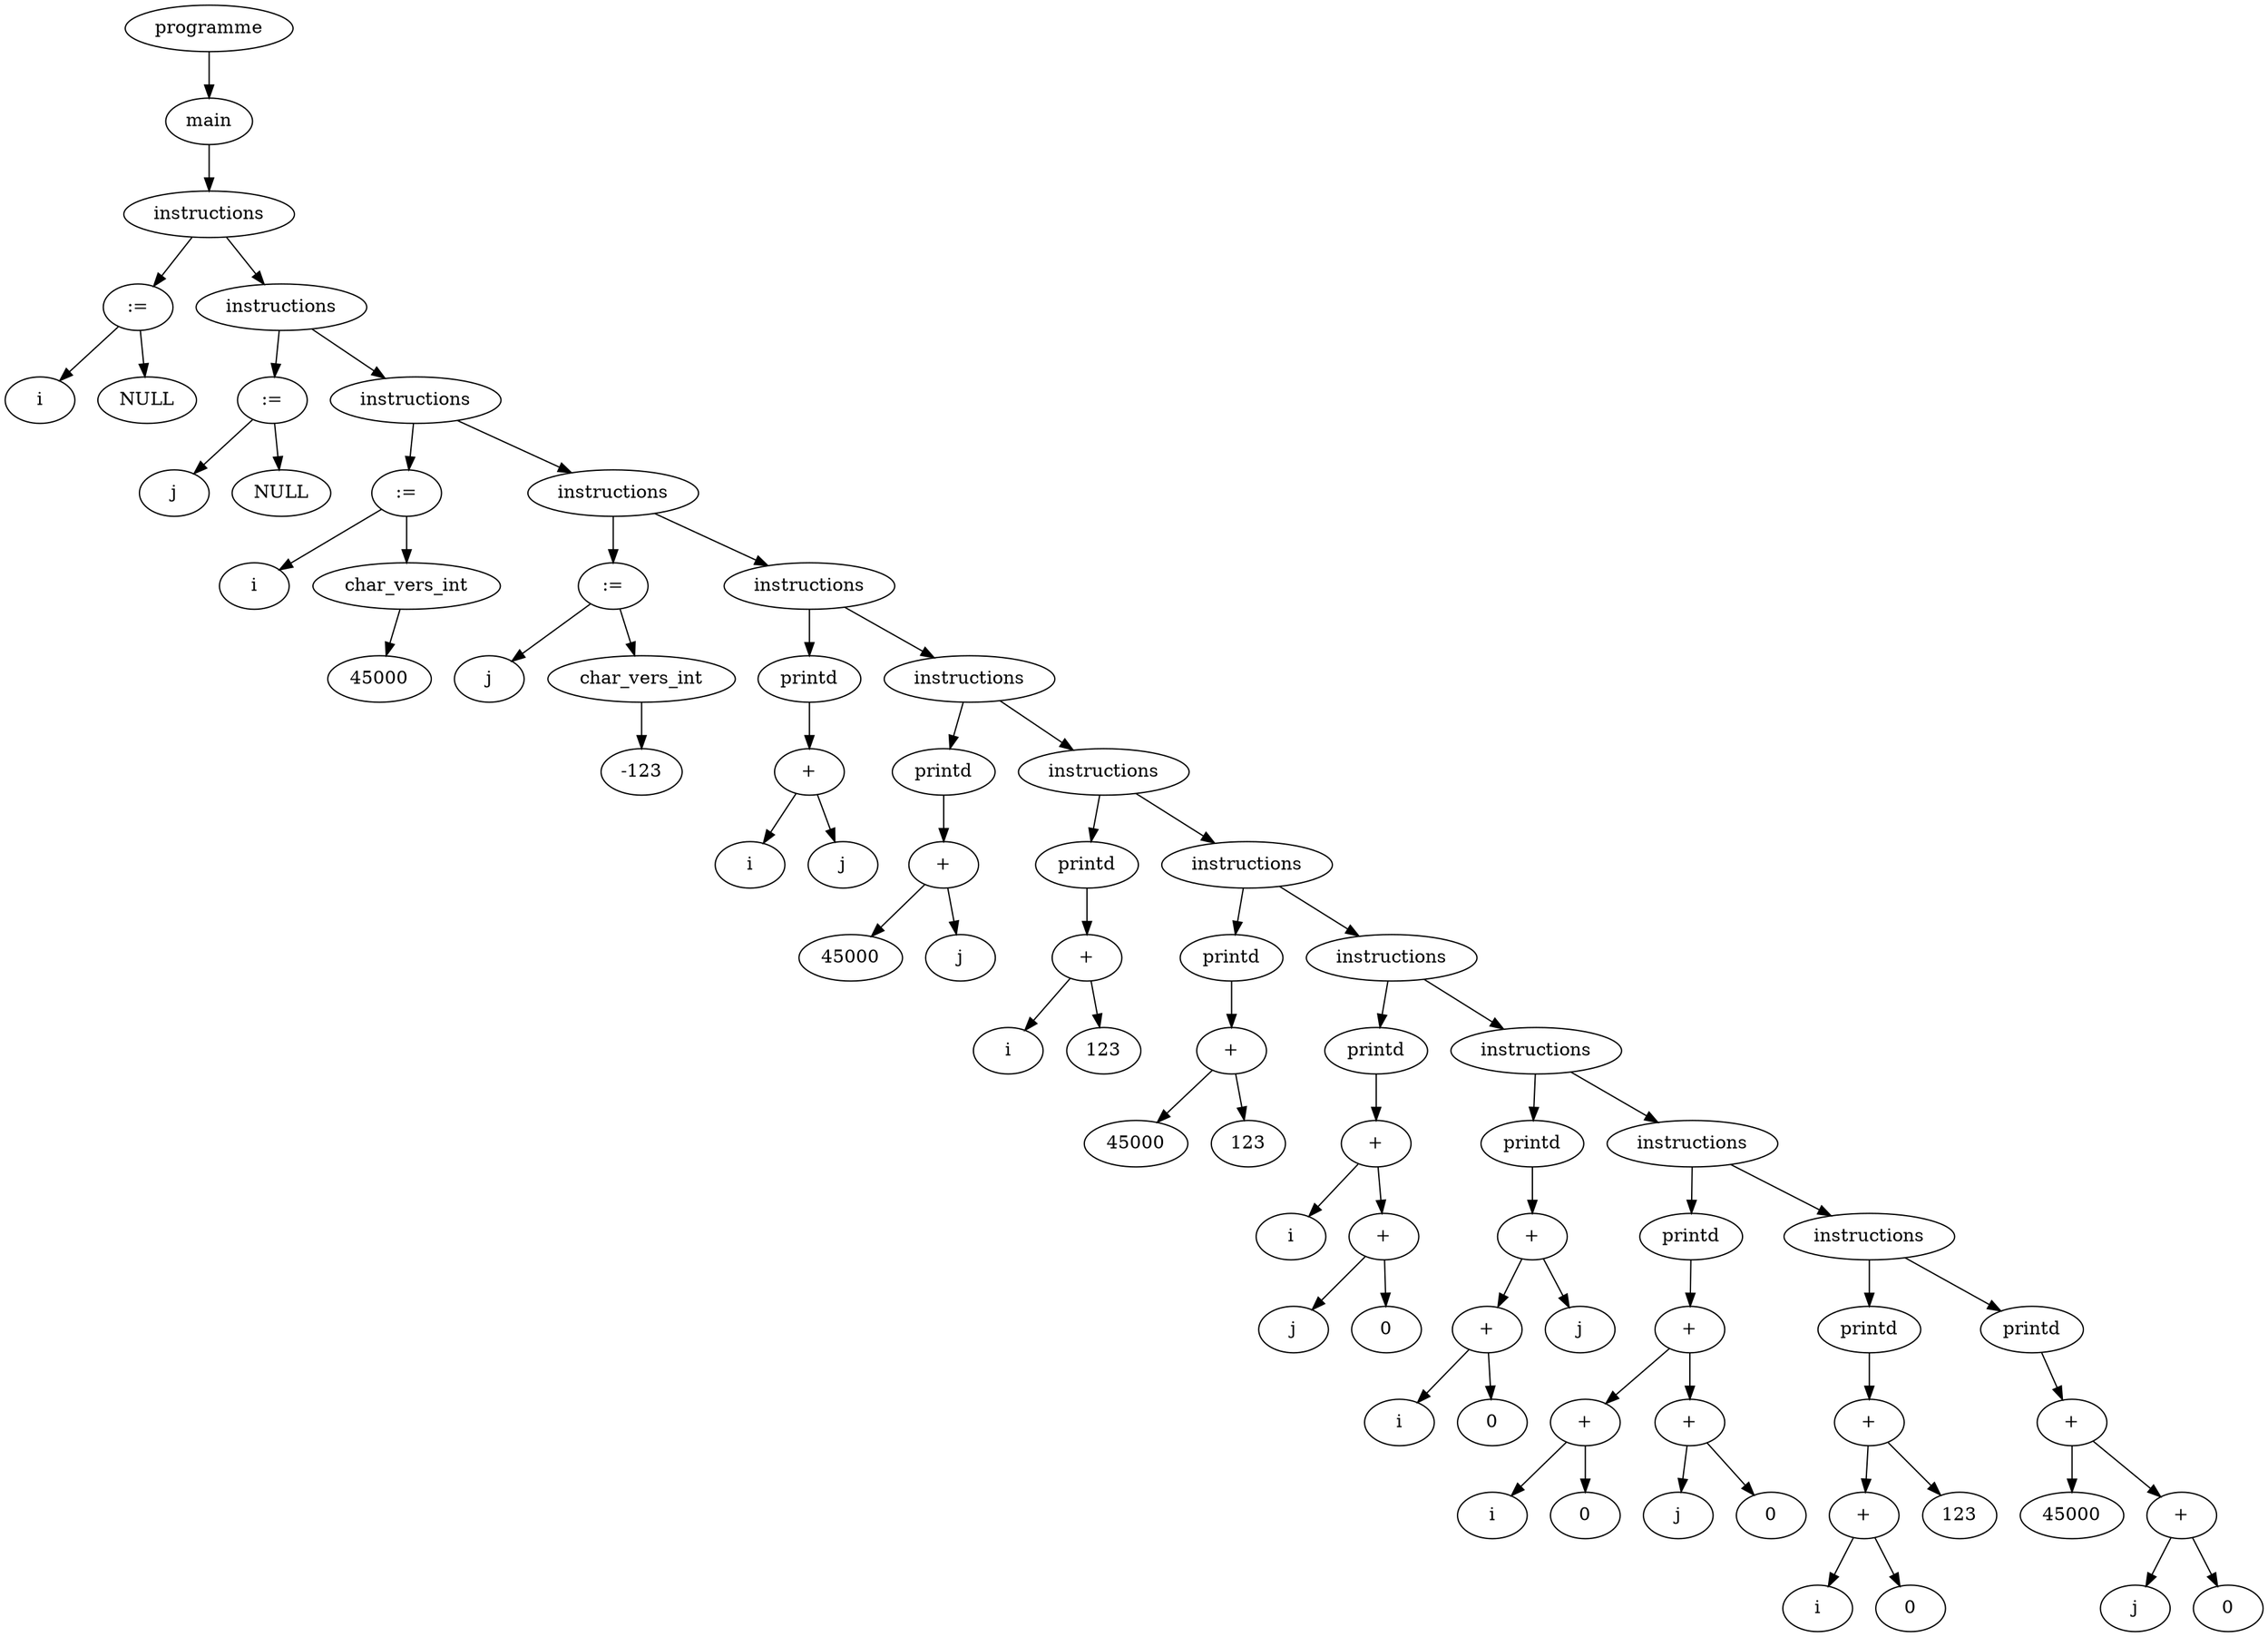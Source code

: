 digraph mon_programme {

node1 [label="programme" shape=ellipse ];
node2 [label="main" shape=ellipse ];
node3 [label="instructions" shape=ellipse ];
node4 [label=":=" shape=ellipse ];
node5 [label="i" shape=ellipse ];
node6 [label="NULL" shape=ellipse ];
node7 [label="instructions" shape=ellipse ];
node8 [label=":=" shape=ellipse ];
node9 [label="j" shape=ellipse ];
node10 [label="NULL" shape=ellipse ];
node11 [label="instructions" shape=ellipse ];
node12 [label=":=" shape=ellipse ];
node13 [label="i" shape=ellipse ];
node14 [label="char_vers_int" shape=ellipse ];
node15 [label="45000" shape=ellipse ];
node16 [label="instructions" shape=ellipse ];
node17 [label=":=" shape=ellipse ];
node18 [label="j" shape=ellipse ];
node19 [label="char_vers_int" shape=ellipse ];
node20 [label="-123" shape=ellipse ];
node21 [label="instructions" shape=ellipse ];
node22 [label="printd" shape=ellipse ];
node23 [label="+" shape=ellipse ];
node24 [label="i" shape=ellipse ];
node25 [label="j" shape=ellipse ];
node26 [label="instructions" shape=ellipse ];
node27 [label="printd" shape=ellipse ];
node28 [label="+" shape=ellipse ];
node29 [label="45000" shape=ellipse ];
node30 [label="j" shape=ellipse ];
node31 [label="instructions" shape=ellipse ];
node32 [label="printd" shape=ellipse ];
node33 [label="+" shape=ellipse ];
node34 [label="i" shape=ellipse ];
node35 [label="123" shape=ellipse ];
node36 [label="instructions" shape=ellipse ];
node37 [label="printd" shape=ellipse ];
node38 [label="+" shape=ellipse ];
node39 [label="45000" shape=ellipse ];
node40 [label="123" shape=ellipse ];
node41 [label="instructions" shape=ellipse ];
node42 [label="printd" shape=ellipse ];
node43 [label="+" shape=ellipse ];
node44 [label="i" shape=ellipse ];
node45 [label="+" shape=ellipse ];
node46 [label="j" shape=ellipse ];
node47 [label="0" shape=ellipse ];
node48 [label="instructions" shape=ellipse ];
node49 [label="printd" shape=ellipse ];
node50 [label="+" shape=ellipse ];
node51 [label="+" shape=ellipse ];
node52 [label="i" shape=ellipse ];
node53 [label="0" shape=ellipse ];
node54 [label="j" shape=ellipse ];
node55 [label="instructions" shape=ellipse ];
node56 [label="printd" shape=ellipse ];
node57 [label="+" shape=ellipse ];
node58 [label="+" shape=ellipse ];
node59 [label="i" shape=ellipse ];
node60 [label="0" shape=ellipse ];
node61 [label="+" shape=ellipse ];
node62 [label="j" shape=ellipse ];
node63 [label="0" shape=ellipse ];
node64 [label="instructions" shape=ellipse ];
node65 [label="printd" shape=ellipse ];
node66 [label="+" shape=ellipse ];
node67 [label="+" shape=ellipse ];
node68 [label="i" shape=ellipse ];
node69 [label="0" shape=ellipse ];
node70 [label="123" shape=ellipse ];
node71 [label="printd" shape=ellipse ];
node72 [label="+" shape=ellipse ];
node73 [label="45000" shape=ellipse ];
node74 [label="+" shape=ellipse ];
node75 [label="j" shape=ellipse ];
node76 [label="0" shape=ellipse ];
node4->node5;
node4->node6;
node8->node9;
node8->node10;
node14->node15;
node12->node13;
node12->node14;
node19->node20;
node17->node18;
node17->node19;
node23->node24;
node23->node25;
node22->node23;
node28->node29;
node28->node30;
node27->node28;
node33->node34;
node33->node35;
node32->node33;
node38->node39;
node38->node40;
node37->node38;
node45->node46;
node45->node47;
node43->node44;
node43->node45;
node42->node43;
node51->node52;
node51->node53;
node50->node51;
node50->node54;
node49->node50;
node58->node59;
node58->node60;
node61->node62;
node61->node63;
node57->node58;
node57->node61;
node56->node57;
node67->node68;
node67->node69;
node66->node67;
node66->node70;
node65->node66;
node74->node75;
node74->node76;
node72->node73;
node72->node74;
node71->node72;
node64->node65;
node64->node71;
node55->node56;
node55->node64;
node48->node49;
node48->node55;
node41->node42;
node41->node48;
node36->node37;
node36->node41;
node31->node32;
node31->node36;
node26->node27;
node26->node31;
node21->node22;
node21->node26;
node16->node17;
node16->node21;
node11->node12;
node11->node16;
node7->node8;
node7->node11;
node3->node4;
node3->node7;
node2->node3;
node1->node2;
}